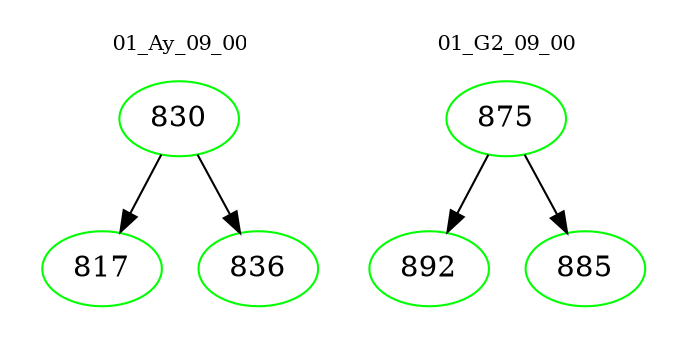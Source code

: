 digraph{
subgraph cluster_0 {
color = white
label = "01_Ay_09_00";
fontsize=10;
T0_830 [label="830", color="green"]
T0_830 -> T0_817 [color="black"]
T0_817 [label="817", color="green"]
T0_830 -> T0_836 [color="black"]
T0_836 [label="836", color="green"]
}
subgraph cluster_1 {
color = white
label = "01_G2_09_00";
fontsize=10;
T1_875 [label="875", color="green"]
T1_875 -> T1_892 [color="black"]
T1_892 [label="892", color="green"]
T1_875 -> T1_885 [color="black"]
T1_885 [label="885", color="green"]
}
}
